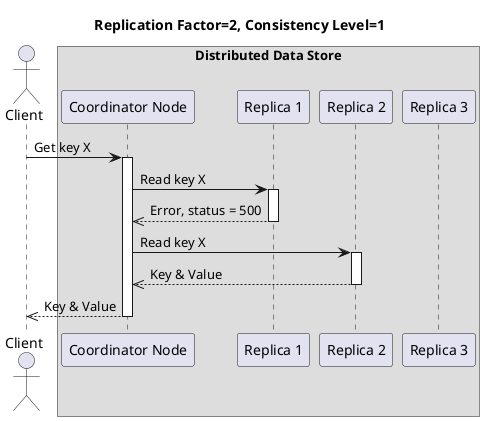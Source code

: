 @startuml

title Replication Factor=2, Consistency Level=1

actor Client as C
box "Distributed Data Store"
participant "Coordinator Node" as CN
participant "Replica 1" as N1
participant "Replica 2" as N2
participant "Replica 3" as N3
end box


C -> CN : Get key X
activate CN
CN -> N1 : Read key X
activate N1
N1 -->> CN : Error, status = 500
deactivate N1

CN -> N2 : Read key X
activate N2
N2 -->> CN : Key & Value
deactivate N2
CN -->> C : Key & Value
deactivate CN

@enduml